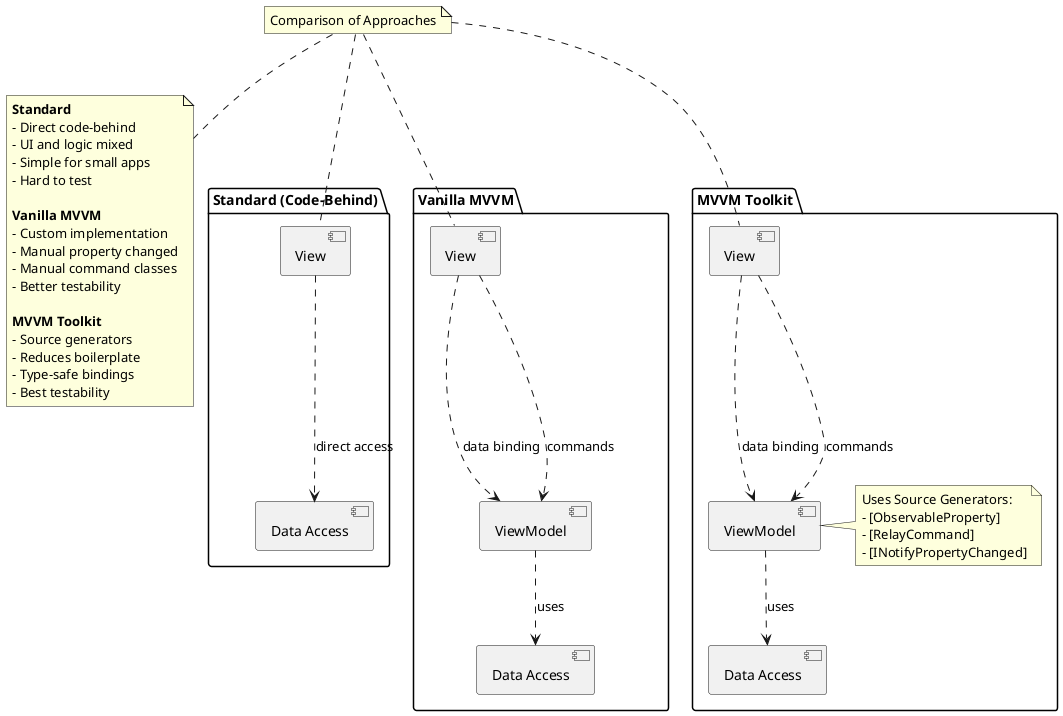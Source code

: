 @startuml MVVM Implementations Comparison

' Component diagram showing architectural differences between implementations

package "Standard (Code-Behind)" {
  [View] as StandardView
  [Data Access] as StandardDataAccess
  
  StandardView ..> StandardDataAccess : direct access
}

package "Vanilla MVVM" {
  [View] as VanillaView
  [ViewModel] as VanillaViewModel
  [Data Access] as VanillaDataAccess
  
  VanillaView ..> VanillaViewModel : data binding
  VanillaView ..> VanillaViewModel : commands
  VanillaViewModel ..> VanillaDataAccess : uses
}

package "MVVM Toolkit" {
  [View] as ToolkitView
  [ViewModel] as ToolkitViewModel
  [Data Access] as ToolkitDataAccess
  
  ToolkitView ..> ToolkitViewModel : data binding
  ToolkitView ..> ToolkitViewModel : commands
  ToolkitViewModel ..> ToolkitDataAccess : uses
  
  note right of ToolkitViewModel
    Uses Source Generators:
    - [ObservableProperty]
    - [RelayCommand]
    - [INotifyPropertyChanged]
  end note
}

' Add comparison note
note "Comparison of Approaches" as N1
N1 .. StandardView
N1 .. VanillaView
N1 .. ToolkitView

note bottom of N1
  **Standard**
  - Direct code-behind
  - UI and logic mixed
  - Simple for small apps
  - Hard to test
  
  **Vanilla MVVM**
  - Custom implementation
  - Manual property changed
  - Manual command classes
  - Better testability
  
  **MVVM Toolkit**
  - Source generators
  - Reduces boilerplate
  - Type-safe bindings
  - Best testability
end note

@enduml 